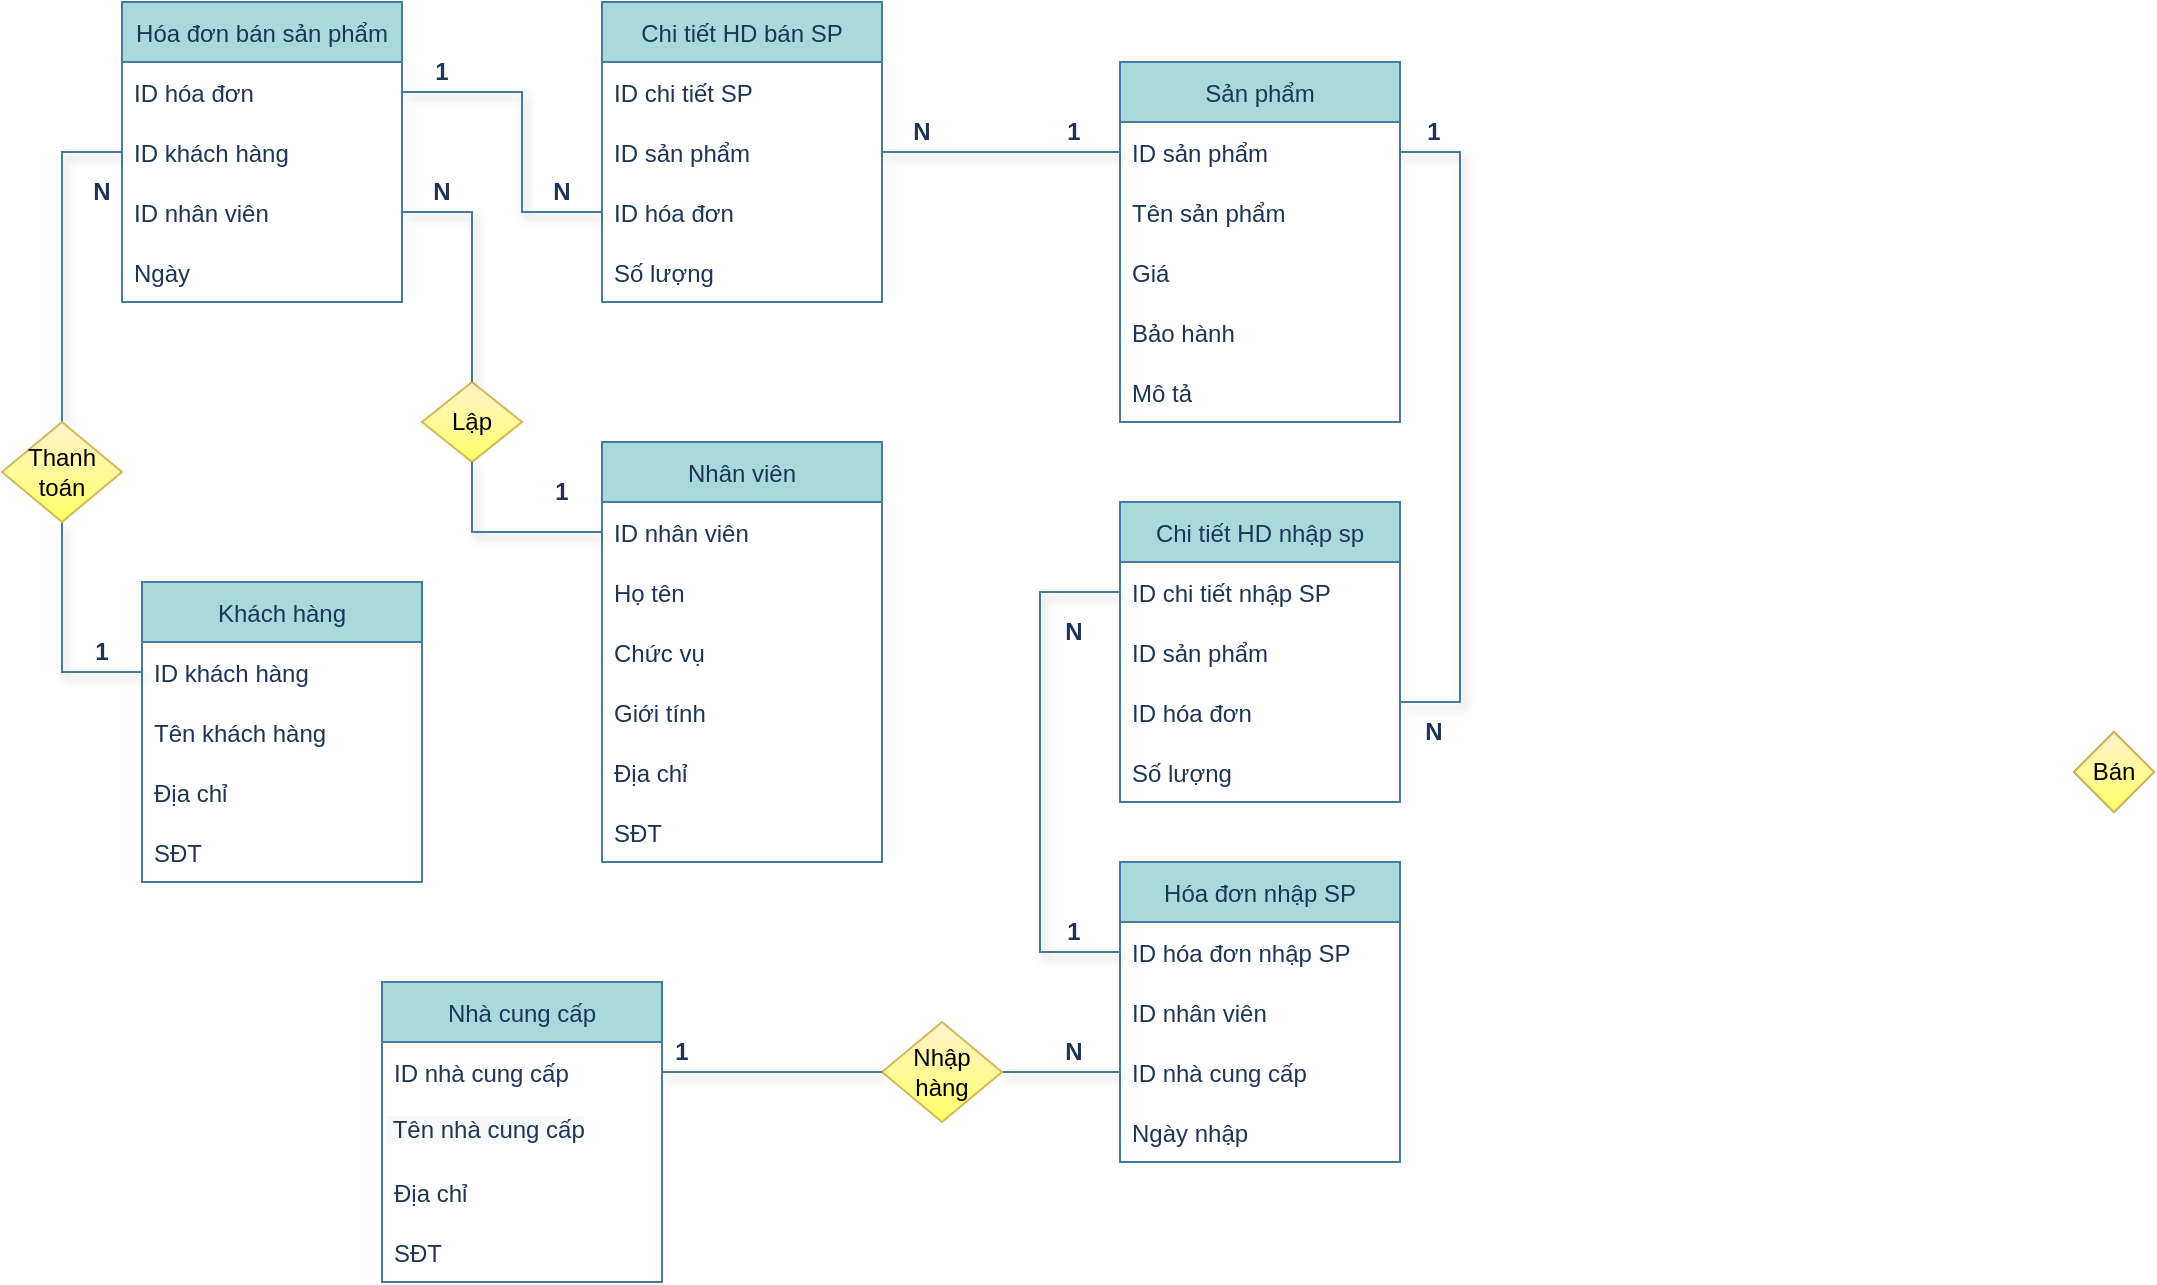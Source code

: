 <mxfile version="16.2.4" type="github">
  <diagram id="dGMib69D_cBfETXL7jhn" name="Page-1">
    <mxGraphModel dx="1038" dy="571" grid="1" gridSize="10" guides="1" tooltips="1" connect="1" arrows="1" fold="1" page="1" pageScale="1" pageWidth="827" pageHeight="1169" background="#FFFFFF" math="0" shadow="0">
      <root>
        <mxCell id="0" />
        <mxCell id="1" parent="0" />
        <mxCell id="uv5CzfROaBmRkuvhpo79-32" value="Hóa đơn bán sản phẩm" style="swimlane;fontStyle=0;childLayout=stackLayout;horizontal=1;startSize=30;horizontalStack=0;resizeParent=1;resizeParentMax=0;resizeLast=0;collapsible=1;marginBottom=0;fillColor=#A8DADC;strokeColor=#457B9D;fontColor=#1D3557;" parent="1" vertex="1">
          <mxGeometry x="94" y="20" width="140" height="150" as="geometry">
            <mxRectangle x="40" y="40" width="140" height="30" as="alternateBounds" />
          </mxGeometry>
        </mxCell>
        <mxCell id="uv5CzfROaBmRkuvhpo79-33" value="ID hóa đơn" style="text;strokeColor=none;fillColor=none;align=left;verticalAlign=middle;spacingLeft=4;spacingRight=4;overflow=hidden;points=[[0,0.5],[1,0.5]];portConstraint=eastwest;rotatable=0;fontColor=#1D3557;" parent="uv5CzfROaBmRkuvhpo79-32" vertex="1">
          <mxGeometry y="30" width="140" height="30" as="geometry" />
        </mxCell>
        <mxCell id="uv5CzfROaBmRkuvhpo79-35" value="ID khách hàng" style="text;strokeColor=none;fillColor=none;align=left;verticalAlign=middle;spacingLeft=4;spacingRight=4;overflow=hidden;points=[[0,0.5],[1,0.5]];portConstraint=eastwest;rotatable=0;fontColor=#1D3557;" parent="uv5CzfROaBmRkuvhpo79-32" vertex="1">
          <mxGeometry y="60" width="140" height="30" as="geometry" />
        </mxCell>
        <mxCell id="uv5CzfROaBmRkuvhpo79-34" value="ID nhân viên" style="text;strokeColor=none;fillColor=none;align=left;verticalAlign=middle;spacingLeft=4;spacingRight=4;overflow=hidden;points=[[0,0.5],[1,0.5]];portConstraint=eastwest;rotatable=0;fontColor=#1D3557;" parent="uv5CzfROaBmRkuvhpo79-32" vertex="1">
          <mxGeometry y="90" width="140" height="30" as="geometry" />
        </mxCell>
        <mxCell id="uv5CzfROaBmRkuvhpo79-85" value="Ngày" style="text;strokeColor=none;fillColor=none;align=left;verticalAlign=middle;spacingLeft=4;spacingRight=4;overflow=hidden;points=[[0,0.5],[1,0.5]];portConstraint=eastwest;rotatable=0;fontColor=#1D3557;" parent="uv5CzfROaBmRkuvhpo79-32" vertex="1">
          <mxGeometry y="120" width="140" height="30" as="geometry" />
        </mxCell>
        <mxCell id="uv5CzfROaBmRkuvhpo79-40" value="Hóa đơn nhập SP" style="swimlane;fontStyle=0;childLayout=stackLayout;horizontal=1;startSize=30;horizontalStack=0;resizeParent=1;resizeParentMax=0;resizeLast=0;collapsible=1;marginBottom=0;fillColor=#A8DADC;strokeColor=#457B9D;fontColor=#1D3557;" parent="1" vertex="1">
          <mxGeometry x="593" y="450" width="140" height="150" as="geometry">
            <mxRectangle x="610" y="600" width="170" height="30" as="alternateBounds" />
          </mxGeometry>
        </mxCell>
        <mxCell id="uv5CzfROaBmRkuvhpo79-41" value="ID hóa đơn nhập SP" style="text;strokeColor=none;fillColor=none;align=left;verticalAlign=middle;spacingLeft=4;spacingRight=4;overflow=hidden;points=[[0,0.5],[1,0.5]];portConstraint=eastwest;rotatable=0;fontColor=#1D3557;" parent="uv5CzfROaBmRkuvhpo79-40" vertex="1">
          <mxGeometry y="30" width="140" height="30" as="geometry" />
        </mxCell>
        <mxCell id="uv5CzfROaBmRkuvhpo79-42" value="ID nhân viên" style="text;strokeColor=none;fillColor=none;align=left;verticalAlign=middle;spacingLeft=4;spacingRight=4;overflow=hidden;points=[[0,0.5],[1,0.5]];portConstraint=eastwest;rotatable=0;fontColor=#1D3557;" parent="uv5CzfROaBmRkuvhpo79-40" vertex="1">
          <mxGeometry y="60" width="140" height="30" as="geometry" />
        </mxCell>
        <mxCell id="L0eSTbh8aa3jM8EI-2dH-5" value="ID nhà cung cấp" style="text;strokeColor=none;fillColor=none;align=left;verticalAlign=middle;spacingLeft=4;spacingRight=4;overflow=hidden;points=[[0,0.5],[1,0.5]];portConstraint=eastwest;rotatable=0;fontColor=#1D3557;" vertex="1" parent="uv5CzfROaBmRkuvhpo79-40">
          <mxGeometry y="90" width="140" height="30" as="geometry" />
        </mxCell>
        <mxCell id="uv5CzfROaBmRkuvhpo79-43" value="Ngày nhập" style="text;strokeColor=none;fillColor=none;align=left;verticalAlign=middle;spacingLeft=4;spacingRight=4;overflow=hidden;points=[[0,0.5],[1,0.5]];portConstraint=eastwest;rotatable=0;fontColor=#1D3557;" parent="uv5CzfROaBmRkuvhpo79-40" vertex="1">
          <mxGeometry y="120" width="140" height="30" as="geometry" />
        </mxCell>
        <mxCell id="uv5CzfROaBmRkuvhpo79-44" value="Chi tiết HD bán SP" style="swimlane;fontStyle=0;childLayout=stackLayout;horizontal=1;startSize=30;horizontalStack=0;resizeParent=1;resizeParentMax=0;resizeLast=0;collapsible=1;marginBottom=0;fillColor=#A8DADC;strokeColor=#457B9D;fontColor=#1D3557;" parent="1" vertex="1">
          <mxGeometry x="334" y="20" width="140" height="150" as="geometry">
            <mxRectangle x="390" y="30" width="140" height="50" as="alternateBounds" />
          </mxGeometry>
        </mxCell>
        <mxCell id="uv5CzfROaBmRkuvhpo79-45" value="ID chi tiết SP" style="text;strokeColor=none;fillColor=none;align=left;verticalAlign=middle;spacingLeft=4;spacingRight=4;overflow=hidden;points=[[0,0.5],[1,0.5]];portConstraint=eastwest;rotatable=0;fontColor=#1D3557;" parent="uv5CzfROaBmRkuvhpo79-44" vertex="1">
          <mxGeometry y="30" width="140" height="30" as="geometry" />
        </mxCell>
        <mxCell id="uv5CzfROaBmRkuvhpo79-46" value="ID sản phẩm" style="text;strokeColor=none;fillColor=none;align=left;verticalAlign=middle;spacingLeft=4;spacingRight=4;overflow=hidden;points=[[0,0.5],[1,0.5]];portConstraint=eastwest;rotatable=0;fontColor=#1D3557;" parent="uv5CzfROaBmRkuvhpo79-44" vertex="1">
          <mxGeometry y="60" width="140" height="30" as="geometry" />
        </mxCell>
        <mxCell id="L0eSTbh8aa3jM8EI-2dH-1" value="ID hóa đơn" style="text;strokeColor=none;fillColor=none;align=left;verticalAlign=middle;spacingLeft=4;spacingRight=4;overflow=hidden;points=[[0,0.5],[1,0.5]];portConstraint=eastwest;rotatable=0;fontColor=#1D3557;" vertex="1" parent="uv5CzfROaBmRkuvhpo79-44">
          <mxGeometry y="90" width="140" height="30" as="geometry" />
        </mxCell>
        <mxCell id="uv5CzfROaBmRkuvhpo79-47" value="Số lượng" style="text;strokeColor=none;fillColor=none;align=left;verticalAlign=middle;spacingLeft=4;spacingRight=4;overflow=hidden;points=[[0,0.5],[1,0.5]];portConstraint=eastwest;rotatable=0;fontColor=#1D3557;" parent="uv5CzfROaBmRkuvhpo79-44" vertex="1">
          <mxGeometry y="120" width="140" height="30" as="geometry" />
        </mxCell>
        <mxCell id="uv5CzfROaBmRkuvhpo79-64" value="Nhân viên" style="swimlane;fontStyle=0;childLayout=stackLayout;horizontal=1;startSize=30;horizontalStack=0;resizeParent=1;resizeParentMax=0;resizeLast=0;collapsible=1;marginBottom=0;fillColor=#A8DADC;strokeColor=#457B9D;fontColor=#1D3557;" parent="1" vertex="1">
          <mxGeometry x="334" y="240" width="140" height="210" as="geometry">
            <mxRectangle x="50" y="910" width="90" height="30" as="alternateBounds" />
          </mxGeometry>
        </mxCell>
        <mxCell id="uv5CzfROaBmRkuvhpo79-65" value="ID nhân viên " style="text;strokeColor=none;fillColor=none;align=left;verticalAlign=middle;spacingLeft=4;spacingRight=4;overflow=hidden;points=[[0,0.5],[1,0.5]];portConstraint=eastwest;rotatable=0;fontColor=#1D3557;" parent="uv5CzfROaBmRkuvhpo79-64" vertex="1">
          <mxGeometry y="30" width="140" height="30" as="geometry" />
        </mxCell>
        <mxCell id="uv5CzfROaBmRkuvhpo79-89" value="Họ tên" style="text;strokeColor=none;fillColor=none;align=left;verticalAlign=middle;spacingLeft=4;spacingRight=4;overflow=hidden;points=[[0,0.5],[1,0.5]];portConstraint=eastwest;rotatable=0;fontColor=#1D3557;" parent="uv5CzfROaBmRkuvhpo79-64" vertex="1">
          <mxGeometry y="60" width="140" height="30" as="geometry" />
        </mxCell>
        <mxCell id="uv5CzfROaBmRkuvhpo79-87" value="Chức vụ" style="text;strokeColor=none;fillColor=none;align=left;verticalAlign=middle;spacingLeft=4;spacingRight=4;overflow=hidden;points=[[0,0.5],[1,0.5]];portConstraint=eastwest;rotatable=0;fontColor=#1D3557;" parent="uv5CzfROaBmRkuvhpo79-64" vertex="1">
          <mxGeometry y="90" width="140" height="30" as="geometry" />
        </mxCell>
        <mxCell id="uv5CzfROaBmRkuvhpo79-88" value="Giới tính" style="text;strokeColor=none;fillColor=none;align=left;verticalAlign=middle;spacingLeft=4;spacingRight=4;overflow=hidden;points=[[0,0.5],[1,0.5]];portConstraint=eastwest;rotatable=0;fontColor=#1D3557;" parent="uv5CzfROaBmRkuvhpo79-64" vertex="1">
          <mxGeometry y="120" width="140" height="30" as="geometry" />
        </mxCell>
        <mxCell id="uv5CzfROaBmRkuvhpo79-66" value="Địa chỉ" style="text;strokeColor=none;fillColor=none;align=left;verticalAlign=middle;spacingLeft=4;spacingRight=4;overflow=hidden;points=[[0,0.5],[1,0.5]];portConstraint=eastwest;rotatable=0;fontColor=#1D3557;" parent="uv5CzfROaBmRkuvhpo79-64" vertex="1">
          <mxGeometry y="150" width="140" height="30" as="geometry" />
        </mxCell>
        <mxCell id="uv5CzfROaBmRkuvhpo79-67" value="SĐT" style="text;strokeColor=none;fillColor=none;align=left;verticalAlign=middle;spacingLeft=4;spacingRight=4;overflow=hidden;points=[[0,0.5],[1,0.5]];portConstraint=eastwest;rotatable=0;fontColor=#1D3557;" parent="uv5CzfROaBmRkuvhpo79-64" vertex="1">
          <mxGeometry y="180" width="140" height="30" as="geometry" />
        </mxCell>
        <mxCell id="uv5CzfROaBmRkuvhpo79-90" value="Sản phẩm" style="swimlane;fontStyle=0;childLayout=stackLayout;horizontal=1;startSize=30;horizontalStack=0;resizeParent=1;resizeParentMax=0;resizeLast=0;collapsible=1;marginBottom=0;fillColor=#A8DADC;strokeColor=#457B9D;fontColor=#1D3557;" parent="1" vertex="1">
          <mxGeometry x="593" y="50" width="140" height="180" as="geometry">
            <mxRectangle x="460" y="350" width="90" height="30" as="alternateBounds" />
          </mxGeometry>
        </mxCell>
        <mxCell id="uv5CzfROaBmRkuvhpo79-91" value="ID sản phẩm" style="text;strokeColor=none;fillColor=none;align=left;verticalAlign=middle;spacingLeft=4;spacingRight=4;overflow=hidden;points=[[0,0.5],[1,0.5]];portConstraint=eastwest;rotatable=0;fontColor=#1D3557;" parent="uv5CzfROaBmRkuvhpo79-90" vertex="1">
          <mxGeometry y="30" width="140" height="30" as="geometry" />
        </mxCell>
        <mxCell id="uv5CzfROaBmRkuvhpo79-92" value="Tên sản phẩm   " style="text;strokeColor=none;fillColor=none;align=left;verticalAlign=middle;spacingLeft=4;spacingRight=4;overflow=hidden;points=[[0,0.5],[1,0.5]];portConstraint=eastwest;rotatable=0;fontColor=#1D3557;" parent="uv5CzfROaBmRkuvhpo79-90" vertex="1">
          <mxGeometry y="60" width="140" height="30" as="geometry" />
        </mxCell>
        <mxCell id="L0eSTbh8aa3jM8EI-2dH-3" value="Giá" style="text;strokeColor=none;fillColor=none;align=left;verticalAlign=middle;spacingLeft=4;spacingRight=4;overflow=hidden;points=[[0,0.5],[1,0.5]];portConstraint=eastwest;rotatable=0;fontColor=#1D3557;" vertex="1" parent="uv5CzfROaBmRkuvhpo79-90">
          <mxGeometry y="90" width="140" height="30" as="geometry" />
        </mxCell>
        <mxCell id="uv5CzfROaBmRkuvhpo79-93" value="Bảo hành" style="text;strokeColor=none;fillColor=none;align=left;verticalAlign=middle;spacingLeft=4;spacingRight=4;overflow=hidden;points=[[0,0.5],[1,0.5]];portConstraint=eastwest;rotatable=0;fontColor=#1D3557;" parent="uv5CzfROaBmRkuvhpo79-90" vertex="1">
          <mxGeometry y="120" width="140" height="30" as="geometry" />
        </mxCell>
        <mxCell id="L0eSTbh8aa3jM8EI-2dH-4" value="Mô tả" style="text;strokeColor=none;fillColor=none;align=left;verticalAlign=middle;spacingLeft=4;spacingRight=4;overflow=hidden;points=[[0,0.5],[1,0.5]];portConstraint=eastwest;rotatable=0;fontColor=#1D3557;" vertex="1" parent="uv5CzfROaBmRkuvhpo79-90">
          <mxGeometry y="150" width="140" height="30" as="geometry" />
        </mxCell>
        <mxCell id="uv5CzfROaBmRkuvhpo79-140" value="Khách hàng" style="swimlane;fontStyle=0;childLayout=stackLayout;horizontal=1;startSize=30;horizontalStack=0;resizeParent=1;resizeParentMax=0;resizeLast=0;collapsible=1;marginBottom=0;fillColor=#A8DADC;strokeColor=#457B9D;fontColor=#1D3557;" parent="1" vertex="1">
          <mxGeometry x="104" y="310" width="140" height="150" as="geometry">
            <mxRectangle x="210" y="305" width="100" height="30" as="alternateBounds" />
          </mxGeometry>
        </mxCell>
        <mxCell id="uv5CzfROaBmRkuvhpo79-141" value="ID khách hàng" style="text;strokeColor=none;fillColor=none;align=left;verticalAlign=middle;spacingLeft=4;spacingRight=4;overflow=hidden;points=[[0,0.5],[1,0.5]];portConstraint=eastwest;rotatable=0;startSize=30;fontColor=#1D3557;" parent="uv5CzfROaBmRkuvhpo79-140" vertex="1">
          <mxGeometry y="30" width="140" height="30" as="geometry" />
        </mxCell>
        <mxCell id="uv5CzfROaBmRkuvhpo79-144" value="Tên khách hàng" style="text;strokeColor=none;fillColor=none;align=left;verticalAlign=middle;spacingLeft=4;spacingRight=4;overflow=hidden;points=[[0,0.5],[1,0.5]];portConstraint=eastwest;rotatable=0;startSize=30;fontColor=#1D3557;" parent="uv5CzfROaBmRkuvhpo79-140" vertex="1">
          <mxGeometry y="60" width="140" height="30" as="geometry" />
        </mxCell>
        <mxCell id="uv5CzfROaBmRkuvhpo79-142" value="Địa chỉ" style="text;strokeColor=none;fillColor=none;align=left;verticalAlign=middle;spacingLeft=4;spacingRight=4;overflow=hidden;points=[[0,0.5],[1,0.5]];portConstraint=eastwest;rotatable=0;startSize=30;fontColor=#1D3557;" parent="uv5CzfROaBmRkuvhpo79-140" vertex="1">
          <mxGeometry y="90" width="140" height="30" as="geometry" />
        </mxCell>
        <mxCell id="uv5CzfROaBmRkuvhpo79-143" value="SĐT" style="text;strokeColor=none;fillColor=none;align=left;verticalAlign=middle;spacingLeft=4;spacingRight=4;overflow=hidden;points=[[0,0.5],[1,0.5]];portConstraint=eastwest;rotatable=0;startSize=30;fontColor=#1D3557;" parent="uv5CzfROaBmRkuvhpo79-140" vertex="1">
          <mxGeometry y="120" width="140" height="30" as="geometry" />
        </mxCell>
        <mxCell id="uv5CzfROaBmRkuvhpo79-146" value="Nhà cung cấp" style="swimlane;fontStyle=0;childLayout=stackLayout;horizontal=1;startSize=30;horizontalStack=0;resizeParent=1;resizeParentMax=0;resizeLast=0;collapsible=1;marginBottom=0;fillColor=#A8DADC;strokeColor=#457B9D;fontColor=#1D3557;" parent="1" vertex="1">
          <mxGeometry x="224" y="510" width="140" height="150" as="geometry">
            <mxRectangle x="570" y="40" width="110" height="30" as="alternateBounds" />
          </mxGeometry>
        </mxCell>
        <mxCell id="uv5CzfROaBmRkuvhpo79-147" value="ID nhà cung cấp" style="text;strokeColor=none;fillColor=none;align=left;verticalAlign=middle;spacingLeft=4;spacingRight=4;overflow=hidden;points=[[0,0.5],[1,0.5]];portConstraint=eastwest;rotatable=0;startSize=30;fontColor=#1D3557;" parent="uv5CzfROaBmRkuvhpo79-146" vertex="1">
          <mxGeometry y="30" width="140" height="30" as="geometry" />
        </mxCell>
        <mxCell id="L0eSTbh8aa3jM8EI-2dH-2" value="&lt;span style=&quot;color: rgb(29 , 53 , 87) ; font-family: &amp;#34;helvetica&amp;#34; ; font-size: 12px ; font-style: normal ; font-weight: 400 ; letter-spacing: normal ; text-align: left ; text-indent: 0px ; text-transform: none ; word-spacing: 0px ; background-color: rgb(248 , 249 , 250) ; display: inline ; float: none&quot;&gt;&amp;nbsp;Tên nhà cung cấp&lt;/span&gt;" style="text;whiteSpace=wrap;html=1;" vertex="1" parent="uv5CzfROaBmRkuvhpo79-146">
          <mxGeometry y="60" width="140" height="30" as="geometry" />
        </mxCell>
        <mxCell id="uv5CzfROaBmRkuvhpo79-148" value="Địa chỉ" style="text;strokeColor=none;fillColor=none;align=left;verticalAlign=middle;spacingLeft=4;spacingRight=4;overflow=hidden;points=[[0,0.5],[1,0.5]];portConstraint=eastwest;rotatable=0;startSize=30;fontColor=#1D3557;" parent="uv5CzfROaBmRkuvhpo79-146" vertex="1">
          <mxGeometry y="90" width="140" height="30" as="geometry" />
        </mxCell>
        <mxCell id="uv5CzfROaBmRkuvhpo79-149" value="SĐT" style="text;strokeColor=none;fillColor=none;align=left;verticalAlign=middle;spacingLeft=4;spacingRight=4;overflow=hidden;points=[[0,0.5],[1,0.5]];portConstraint=eastwest;rotatable=0;startSize=30;fontColor=#1D3557;" parent="uv5CzfROaBmRkuvhpo79-146" vertex="1">
          <mxGeometry y="120" width="140" height="30" as="geometry" />
        </mxCell>
        <mxCell id="pMQHemcvJotVO2MOoGLu-8" value="" style="endArrow=none;html=1;rounded=0;shadow=1;labelBackgroundColor=#F1FAEE;strokeColor=#457B9D;fontColor=#1D3557;entryX=0;entryY=0.5;entryDx=0;entryDy=0;exitX=0.5;exitY=0;exitDx=0;exitDy=0;" parent="1" source="pMQHemcvJotVO2MOoGLu-76" target="uv5CzfROaBmRkuvhpo79-35" edge="1">
          <mxGeometry width="50" height="50" relative="1" as="geometry">
            <mxPoint x="234" y="100" as="sourcePoint" />
            <mxPoint x="414" y="130" as="targetPoint" />
            <Array as="points">
              <mxPoint x="64" y="95" />
            </Array>
          </mxGeometry>
        </mxCell>
        <mxCell id="pMQHemcvJotVO2MOoGLu-9" value="" style="endArrow=none;html=1;rounded=0;shadow=1;entryX=0.5;entryY=1;entryDx=0;entryDy=0;labelBackgroundColor=#F1FAEE;strokeColor=#457B9D;fontColor=#1D3557;exitX=0;exitY=0.5;exitDx=0;exitDy=0;" parent="1" source="uv5CzfROaBmRkuvhpo79-141" target="pMQHemcvJotVO2MOoGLu-76" edge="1">
          <mxGeometry width="50" height="50" relative="1" as="geometry">
            <mxPoint x="204" y="95" as="sourcePoint" />
            <mxPoint x="534" y="45" as="targetPoint" />
            <Array as="points">
              <mxPoint x="64" y="355" />
            </Array>
          </mxGeometry>
        </mxCell>
        <mxCell id="pMQHemcvJotVO2MOoGLu-10" value="Lập" style="rhombus;whiteSpace=wrap;html=1;fillColor=#fff2cc;strokeColor=#d6b656;gradientColor=#FFFF66;" parent="1" vertex="1">
          <mxGeometry x="244" y="210" width="50" height="40" as="geometry" />
        </mxCell>
        <mxCell id="pMQHemcvJotVO2MOoGLu-11" value="" style="endArrow=none;html=1;rounded=0;shadow=1;exitX=0.5;exitY=0;exitDx=0;exitDy=0;labelBackgroundColor=#F1FAEE;strokeColor=#457B9D;fontColor=#1D3557;entryX=1;entryY=0.5;entryDx=0;entryDy=0;" parent="1" source="pMQHemcvJotVO2MOoGLu-10" target="uv5CzfROaBmRkuvhpo79-34" edge="1">
          <mxGeometry width="50" height="50" relative="1" as="geometry">
            <mxPoint x="404" y="310" as="sourcePoint" />
            <mxPoint x="104" y="410" as="targetPoint" />
            <Array as="points">
              <mxPoint x="269" y="125" />
            </Array>
          </mxGeometry>
        </mxCell>
        <mxCell id="pMQHemcvJotVO2MOoGLu-12" value="" style="endArrow=none;html=1;rounded=0;shadow=1;entryX=0.5;entryY=1;entryDx=0;entryDy=0;exitX=0;exitY=0.5;exitDx=0;exitDy=0;labelBackgroundColor=#F1FAEE;strokeColor=#457B9D;fontColor=#1D3557;" parent="1" source="uv5CzfROaBmRkuvhpo79-65" target="pMQHemcvJotVO2MOoGLu-10" edge="1">
          <mxGeometry width="50" height="50" relative="1" as="geometry">
            <mxPoint x="89" y="730" as="sourcePoint" />
            <mxPoint x="464" y="620" as="targetPoint" />
            <Array as="points">
              <mxPoint x="269" y="285" />
            </Array>
          </mxGeometry>
        </mxCell>
        <mxCell id="pMQHemcvJotVO2MOoGLu-22" value="" style="endArrow=none;html=1;rounded=0;shadow=1;startSize=50;labelBackgroundColor=#F1FAEE;strokeColor=#457B9D;fontColor=#1D3557;exitX=1;exitY=0.5;exitDx=0;exitDy=0;entryX=0;entryY=0.5;entryDx=0;entryDy=0;startArrow=none;" parent="1" source="L0eSTbh8aa3jM8EI-2dH-13" target="L0eSTbh8aa3jM8EI-2dH-5" edge="1">
          <mxGeometry width="50" height="50" relative="1" as="geometry">
            <mxPoint x="674" y="370" as="sourcePoint" />
            <mxPoint x="584" y="370" as="targetPoint" />
            <Array as="points" />
          </mxGeometry>
        </mxCell>
        <mxCell id="pMQHemcvJotVO2MOoGLu-25" value="Bán" style="rhombus;whiteSpace=wrap;html=1;startSize=50;fillColor=#A8DADC;strokeColor=#457B9D;fontColor=#1D3557;" parent="1" vertex="1">
          <mxGeometry x="1070" y="385" width="40" height="40" as="geometry" />
        </mxCell>
        <mxCell id="pMQHemcvJotVO2MOoGLu-39" value="" style="endArrow=none;html=1;rounded=0;shadow=1;labelBackgroundColor=#F1FAEE;strokeColor=#457B9D;fontColor=#1D3557;exitX=0;exitY=0.5;exitDx=0;exitDy=0;entryX=0;entryY=0.5;entryDx=0;entryDy=0;" parent="1" source="uv5CzfROaBmRkuvhpo79-41" target="L0eSTbh8aa3jM8EI-2dH-24" edge="1">
          <mxGeometry width="50" height="50" relative="1" as="geometry">
            <mxPoint x="503" y="545" as="sourcePoint" />
            <mxPoint x="443" y="230" as="targetPoint" />
            <Array as="points">
              <mxPoint x="553" y="495" />
              <mxPoint x="553" y="315" />
            </Array>
          </mxGeometry>
        </mxCell>
        <mxCell id="pMQHemcvJotVO2MOoGLu-76" value="Thanh toán" style="rhombus;whiteSpace=wrap;html=1;fillColor=#fff2cc;strokeColor=#d6b656;gradientColor=#FFFF66;" parent="1" vertex="1">
          <mxGeometry x="34" y="230" width="60" height="50" as="geometry" />
        </mxCell>
        <mxCell id="pMQHemcvJotVO2MOoGLu-77" value="Bán" style="rhombus;whiteSpace=wrap;html=1;startSize=50;fillColor=#fff2cc;strokeColor=#d6b656;gradientColor=#FFFF66;" parent="1" vertex="1">
          <mxGeometry x="1070" y="385" width="40" height="40" as="geometry" />
        </mxCell>
        <mxCell id="pMQHemcvJotVO2MOoGLu-105" value="1" style="text;html=1;strokeColor=none;fillColor=none;align=center;verticalAlign=middle;whiteSpace=wrap;rounded=0;fontColor=#1D3557;fontStyle=1" parent="1" vertex="1">
          <mxGeometry x="224" y="40" width="60" height="30" as="geometry" />
        </mxCell>
        <mxCell id="pMQHemcvJotVO2MOoGLu-106" value="N" style="text;html=1;strokeColor=none;fillColor=none;align=center;verticalAlign=middle;whiteSpace=wrap;rounded=0;fontColor=#1D3557;fontStyle=1" parent="1" vertex="1">
          <mxGeometry x="284" y="100" width="60" height="30" as="geometry" />
        </mxCell>
        <mxCell id="pMQHemcvJotVO2MOoGLu-1" value="" style="endArrow=none;html=1;rounded=0;entryX=0;entryY=0.5;entryDx=0;entryDy=0;exitX=1;exitY=0.5;exitDx=0;exitDy=0;shadow=1;labelBackgroundColor=#F1FAEE;strokeColor=#457B9D;fontColor=#1D3557;" parent="1" source="uv5CzfROaBmRkuvhpo79-33" target="L0eSTbh8aa3jM8EI-2dH-1" edge="1">
          <mxGeometry width="50" height="50" relative="1" as="geometry">
            <mxPoint x="404" y="150" as="sourcePoint" />
            <mxPoint x="184" y="187.5" as="targetPoint" />
            <Array as="points">
              <mxPoint x="294" y="65" />
              <mxPoint x="294" y="125" />
            </Array>
          </mxGeometry>
        </mxCell>
        <mxCell id="L0eSTbh8aa3jM8EI-2dH-10" value="" style="endArrow=none;html=1;rounded=0;entryX=0;entryY=0.5;entryDx=0;entryDy=0;exitX=1;exitY=0.5;exitDx=0;exitDy=0;shadow=1;labelBackgroundColor=#F1FAEE;strokeColor=#457B9D;fontColor=#1D3557;" edge="1" parent="1" source="uv5CzfROaBmRkuvhpo79-46" target="uv5CzfROaBmRkuvhpo79-91">
          <mxGeometry width="50" height="50" relative="1" as="geometry">
            <mxPoint x="414" y="125" as="sourcePoint" />
            <mxPoint x="524" y="165" as="targetPoint" />
            <Array as="points" />
          </mxGeometry>
        </mxCell>
        <mxCell id="L0eSTbh8aa3jM8EI-2dH-18" value="1" style="text;html=1;strokeColor=none;fillColor=none;align=center;verticalAlign=middle;whiteSpace=wrap;rounded=0;fontColor=#1D3557;fontStyle=1" vertex="1" parent="1">
          <mxGeometry x="540" y="70" width="60" height="30" as="geometry" />
        </mxCell>
        <mxCell id="L0eSTbh8aa3jM8EI-2dH-13" value="Nhập hàng" style="rhombus;whiteSpace=wrap;html=1;fillColor=#fff2cc;strokeColor=#d6b656;gradientColor=#FFFF66;" vertex="1" parent="1">
          <mxGeometry x="474" y="530" width="60" height="50" as="geometry" />
        </mxCell>
        <mxCell id="L0eSTbh8aa3jM8EI-2dH-22" value="" style="endArrow=none;html=1;rounded=0;shadow=1;startSize=50;labelBackgroundColor=#F1FAEE;strokeColor=#457B9D;fontColor=#1D3557;exitX=1;exitY=0.5;exitDx=0;exitDy=0;entryX=0;entryY=0.5;entryDx=0;entryDy=0;" edge="1" parent="1" source="uv5CzfROaBmRkuvhpo79-147" target="L0eSTbh8aa3jM8EI-2dH-13">
          <mxGeometry width="50" height="50" relative="1" as="geometry">
            <mxPoint x="564" y="515" as="sourcePoint" />
            <mxPoint x="564" y="385" as="targetPoint" />
            <Array as="points" />
          </mxGeometry>
        </mxCell>
        <mxCell id="L0eSTbh8aa3jM8EI-2dH-23" value="Chi tiết HD nhập sp" style="swimlane;fontStyle=0;childLayout=stackLayout;horizontal=1;startSize=30;horizontalStack=0;resizeParent=1;resizeParentMax=0;resizeLast=0;collapsible=1;marginBottom=0;fillColor=#A8DADC;strokeColor=#457B9D;fontColor=#1D3557;" vertex="1" parent="1">
          <mxGeometry x="593" y="270" width="140" height="150" as="geometry">
            <mxRectangle x="390" y="30" width="140" height="50" as="alternateBounds" />
          </mxGeometry>
        </mxCell>
        <mxCell id="L0eSTbh8aa3jM8EI-2dH-24" value="ID chi tiết nhập SP" style="text;strokeColor=none;fillColor=none;align=left;verticalAlign=middle;spacingLeft=4;spacingRight=4;overflow=hidden;points=[[0,0.5],[1,0.5]];portConstraint=eastwest;rotatable=0;fontColor=#1D3557;" vertex="1" parent="L0eSTbh8aa3jM8EI-2dH-23">
          <mxGeometry y="30" width="140" height="30" as="geometry" />
        </mxCell>
        <mxCell id="L0eSTbh8aa3jM8EI-2dH-25" value="ID sản phẩm" style="text;strokeColor=none;fillColor=none;align=left;verticalAlign=middle;spacingLeft=4;spacingRight=4;overflow=hidden;points=[[0,0.5],[1,0.5]];portConstraint=eastwest;rotatable=0;fontColor=#1D3557;" vertex="1" parent="L0eSTbh8aa3jM8EI-2dH-23">
          <mxGeometry y="60" width="140" height="30" as="geometry" />
        </mxCell>
        <mxCell id="L0eSTbh8aa3jM8EI-2dH-26" value="ID hóa đơn" style="text;strokeColor=none;fillColor=none;align=left;verticalAlign=middle;spacingLeft=4;spacingRight=4;overflow=hidden;points=[[0,0.5],[1,0.5]];portConstraint=eastwest;rotatable=0;fontColor=#1D3557;" vertex="1" parent="L0eSTbh8aa3jM8EI-2dH-23">
          <mxGeometry y="90" width="140" height="30" as="geometry" />
        </mxCell>
        <mxCell id="L0eSTbh8aa3jM8EI-2dH-27" value="Số lượng" style="text;strokeColor=none;fillColor=none;align=left;verticalAlign=middle;spacingLeft=4;spacingRight=4;overflow=hidden;points=[[0,0.5],[1,0.5]];portConstraint=eastwest;rotatable=0;fontColor=#1D3557;" vertex="1" parent="L0eSTbh8aa3jM8EI-2dH-23">
          <mxGeometry y="120" width="140" height="30" as="geometry" />
        </mxCell>
        <mxCell id="L0eSTbh8aa3jM8EI-2dH-28" value="" style="endArrow=none;html=1;rounded=0;shadow=1;labelBackgroundColor=#F1FAEE;strokeColor=#457B9D;fontColor=#1D3557;exitX=1;exitY=0.5;exitDx=0;exitDy=0;" edge="1" parent="1" source="uv5CzfROaBmRkuvhpo79-91">
          <mxGeometry width="50" height="50" relative="1" as="geometry">
            <mxPoint x="603" y="535" as="sourcePoint" />
            <mxPoint x="733" y="370" as="targetPoint" />
            <Array as="points">
              <mxPoint x="763" y="95" />
              <mxPoint x="763" y="370" />
            </Array>
          </mxGeometry>
        </mxCell>
        <mxCell id="L0eSTbh8aa3jM8EI-2dH-32" value="1" style="text;html=1;strokeColor=none;fillColor=none;align=center;verticalAlign=middle;whiteSpace=wrap;rounded=0;fontColor=#1D3557;fontStyle=1" vertex="1" parent="1">
          <mxGeometry x="284" y="250" width="60" height="30" as="geometry" />
        </mxCell>
        <mxCell id="L0eSTbh8aa3jM8EI-2dH-34" value="N" style="text;html=1;strokeColor=none;fillColor=none;align=center;verticalAlign=middle;whiteSpace=wrap;rounded=0;fontColor=#1D3557;fontStyle=1" vertex="1" parent="1">
          <mxGeometry x="464" y="70" width="60" height="30" as="geometry" />
        </mxCell>
        <mxCell id="L0eSTbh8aa3jM8EI-2dH-35" value="N" style="text;html=1;strokeColor=none;fillColor=none;align=center;verticalAlign=middle;whiteSpace=wrap;rounded=0;fontColor=#1D3557;fontStyle=1" vertex="1" parent="1">
          <mxGeometry x="224" y="100" width="60" height="30" as="geometry" />
        </mxCell>
        <mxCell id="L0eSTbh8aa3jM8EI-2dH-37" value="1" style="text;html=1;strokeColor=none;fillColor=none;align=center;verticalAlign=middle;whiteSpace=wrap;rounded=0;fontColor=#1D3557;fontStyle=1" vertex="1" parent="1">
          <mxGeometry x="54" y="330" width="60" height="30" as="geometry" />
        </mxCell>
        <mxCell id="L0eSTbh8aa3jM8EI-2dH-38" value="N" style="text;html=1;strokeColor=none;fillColor=none;align=center;verticalAlign=middle;whiteSpace=wrap;rounded=0;fontColor=#1D3557;fontStyle=1" vertex="1" parent="1">
          <mxGeometry x="54" y="100" width="60" height="30" as="geometry" />
        </mxCell>
        <mxCell id="L0eSTbh8aa3jM8EI-2dH-40" value="1" style="text;html=1;strokeColor=none;fillColor=none;align=center;verticalAlign=middle;whiteSpace=wrap;rounded=0;fontColor=#1D3557;fontStyle=1" vertex="1" parent="1">
          <mxGeometry x="344" y="530" width="60" height="30" as="geometry" />
        </mxCell>
        <mxCell id="L0eSTbh8aa3jM8EI-2dH-41" value="N" style="text;html=1;strokeColor=none;fillColor=none;align=center;verticalAlign=middle;whiteSpace=wrap;rounded=0;fontColor=#1D3557;fontStyle=1" vertex="1" parent="1">
          <mxGeometry x="540" y="530" width="60" height="30" as="geometry" />
        </mxCell>
        <mxCell id="L0eSTbh8aa3jM8EI-2dH-43" value="N" style="text;html=1;strokeColor=none;fillColor=none;align=center;verticalAlign=middle;whiteSpace=wrap;rounded=0;fontColor=#1D3557;fontStyle=1" vertex="1" parent="1">
          <mxGeometry x="540" y="320" width="60" height="30" as="geometry" />
        </mxCell>
        <mxCell id="L0eSTbh8aa3jM8EI-2dH-44" value="1" style="text;html=1;strokeColor=none;fillColor=none;align=center;verticalAlign=middle;whiteSpace=wrap;rounded=0;fontColor=#1D3557;fontStyle=1" vertex="1" parent="1">
          <mxGeometry x="540" y="470" width="60" height="30" as="geometry" />
        </mxCell>
        <mxCell id="L0eSTbh8aa3jM8EI-2dH-45" value="1" style="text;html=1;strokeColor=none;fillColor=none;align=center;verticalAlign=middle;whiteSpace=wrap;rounded=0;fontColor=#1D3557;fontStyle=1" vertex="1" parent="1">
          <mxGeometry x="720" y="70" width="60" height="30" as="geometry" />
        </mxCell>
        <mxCell id="L0eSTbh8aa3jM8EI-2dH-46" value="N" style="text;html=1;strokeColor=none;fillColor=none;align=center;verticalAlign=middle;whiteSpace=wrap;rounded=0;fontColor=#1D3557;fontStyle=1" vertex="1" parent="1">
          <mxGeometry x="720" y="370" width="60" height="30" as="geometry" />
        </mxCell>
      </root>
    </mxGraphModel>
  </diagram>
</mxfile>
